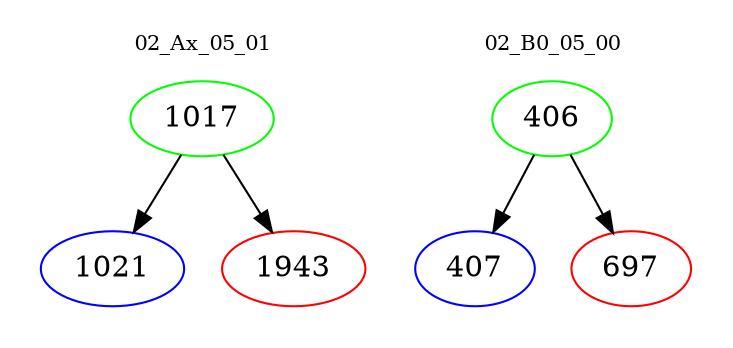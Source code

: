 digraph{
subgraph cluster_0 {
color = white
label = "02_Ax_05_01";
fontsize=10;
T0_1017 [label="1017", color="green"]
T0_1017 -> T0_1021 [color="black"]
T0_1021 [label="1021", color="blue"]
T0_1017 -> T0_1943 [color="black"]
T0_1943 [label="1943", color="red"]
}
subgraph cluster_1 {
color = white
label = "02_B0_05_00";
fontsize=10;
T1_406 [label="406", color="green"]
T1_406 -> T1_407 [color="black"]
T1_407 [label="407", color="blue"]
T1_406 -> T1_697 [color="black"]
T1_697 [label="697", color="red"]
}
}
